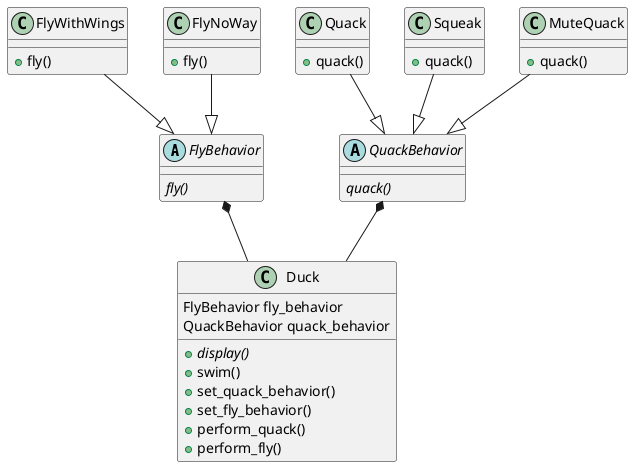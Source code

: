 @startuml
abstract class "FlyBehavior"
FlyBehavior : {abstract} fly()
class "FlyWithWings"
FlyWithWings : +fly()
class "FlyNoWay"
FlyNoWay : +fly()

abstract class "QuackBehavior"
QuackBehavior : {abstract} quack()
class Quack
Quack : +quack()
class Squeak
Squeak : +quack()
class MuteQuack
MuteQuack : +quack()

class Duck {
FlyBehavior fly_behavior
QuackBehavior quack_behavior
{abstract} +display()
+swim()
+set_quack_behavior()
+set_fly_behavior()
+perform_quack()
+perform_fly()
}

' Связи
FlyNoWay --|> FlyBehavior
FlyWithWings --|> FlyBehavior

Quack --|> QuackBehavior
Squeak --|> QuackBehavior
MuteQuack --|> QuackBehavior

Duck -up-* FlyBehavior
Duck -up-* QuackBehavior

@enduml
